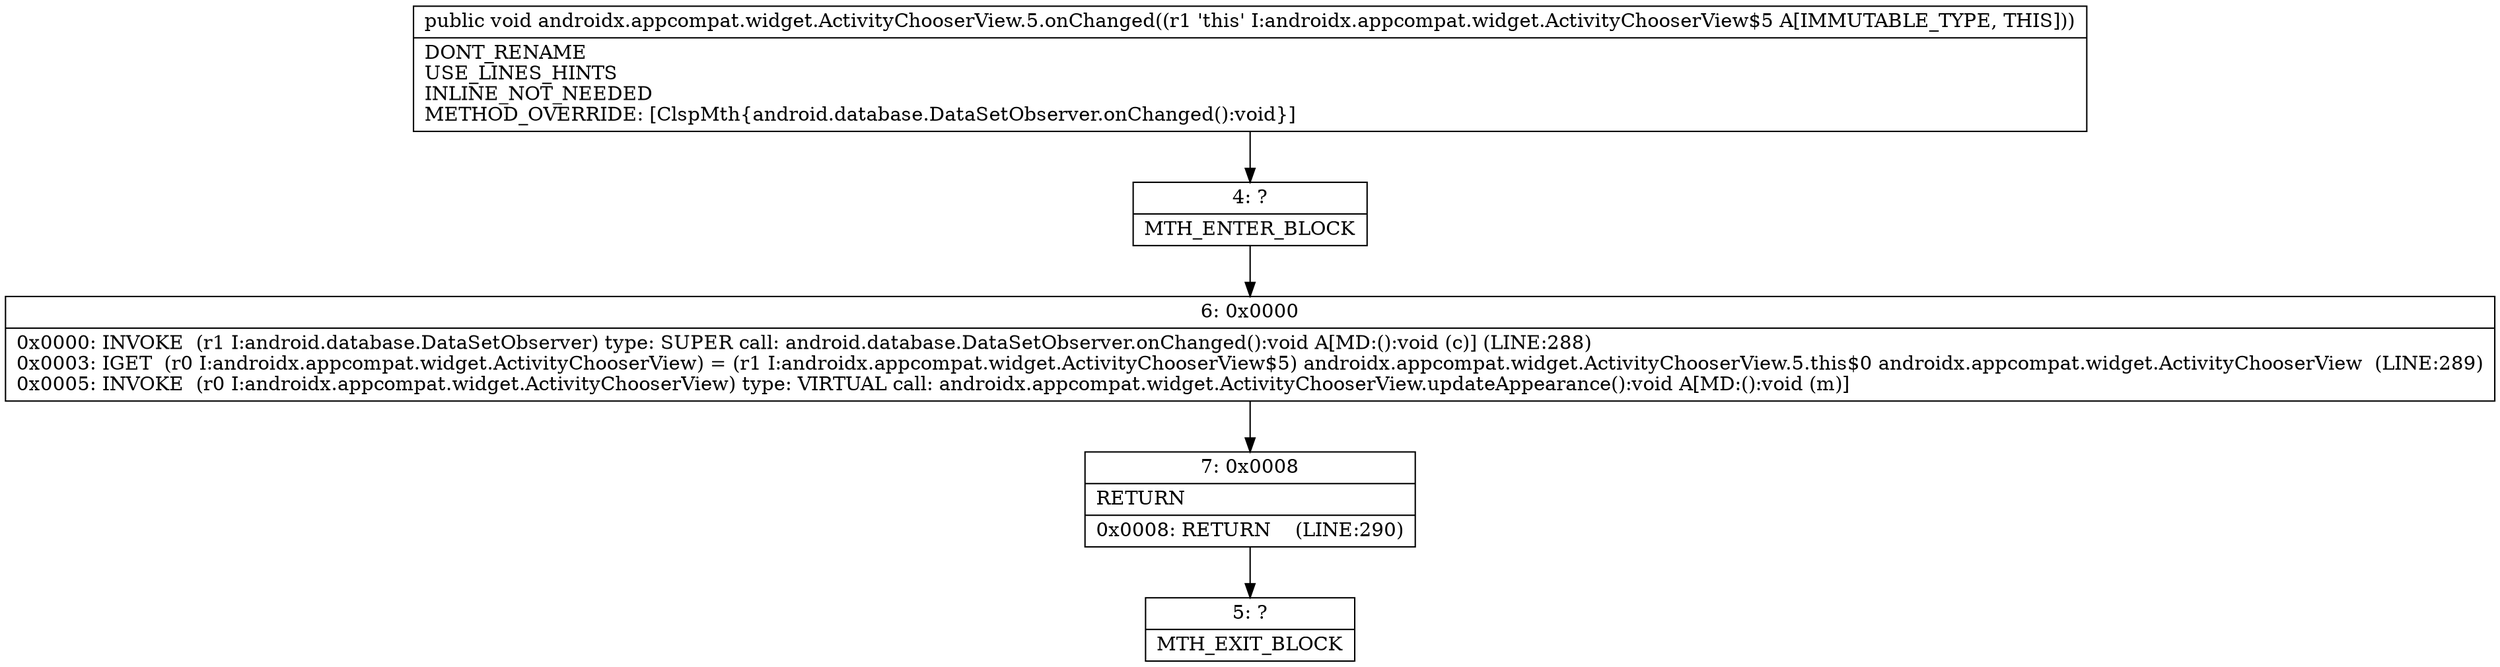 digraph "CFG forandroidx.appcompat.widget.ActivityChooserView.5.onChanged()V" {
Node_4 [shape=record,label="{4\:\ ?|MTH_ENTER_BLOCK\l}"];
Node_6 [shape=record,label="{6\:\ 0x0000|0x0000: INVOKE  (r1 I:android.database.DataSetObserver) type: SUPER call: android.database.DataSetObserver.onChanged():void A[MD:():void (c)] (LINE:288)\l0x0003: IGET  (r0 I:androidx.appcompat.widget.ActivityChooserView) = (r1 I:androidx.appcompat.widget.ActivityChooserView$5) androidx.appcompat.widget.ActivityChooserView.5.this$0 androidx.appcompat.widget.ActivityChooserView  (LINE:289)\l0x0005: INVOKE  (r0 I:androidx.appcompat.widget.ActivityChooserView) type: VIRTUAL call: androidx.appcompat.widget.ActivityChooserView.updateAppearance():void A[MD:():void (m)]\l}"];
Node_7 [shape=record,label="{7\:\ 0x0008|RETURN\l|0x0008: RETURN    (LINE:290)\l}"];
Node_5 [shape=record,label="{5\:\ ?|MTH_EXIT_BLOCK\l}"];
MethodNode[shape=record,label="{public void androidx.appcompat.widget.ActivityChooserView.5.onChanged((r1 'this' I:androidx.appcompat.widget.ActivityChooserView$5 A[IMMUTABLE_TYPE, THIS]))  | DONT_RENAME\lUSE_LINES_HINTS\lINLINE_NOT_NEEDED\lMETHOD_OVERRIDE: [ClspMth\{android.database.DataSetObserver.onChanged():void\}]\l}"];
MethodNode -> Node_4;Node_4 -> Node_6;
Node_6 -> Node_7;
Node_7 -> Node_5;
}

